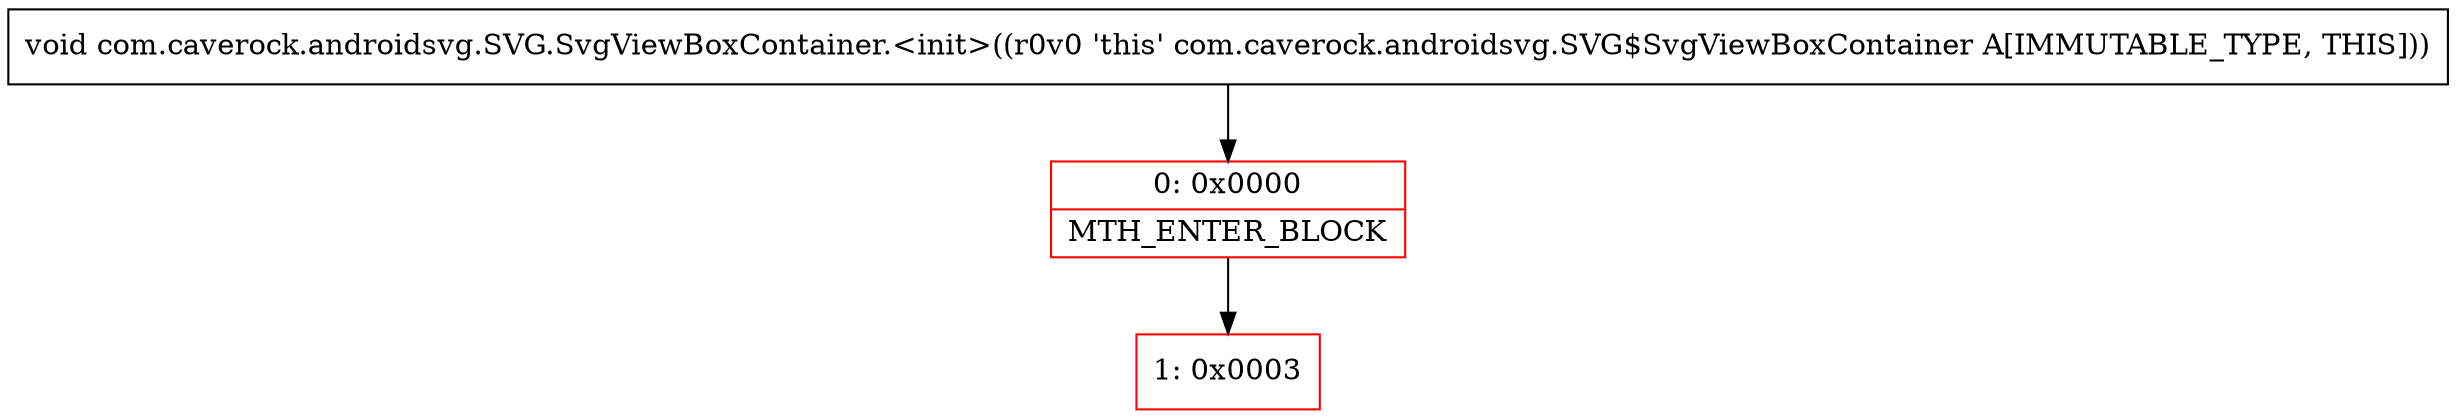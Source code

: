 digraph "CFG forcom.caverock.androidsvg.SVG.SvgViewBoxContainer.\<init\>()V" {
subgraph cluster_Region_1983980680 {
label = "R(0)";
node [shape=record,color=blue];
}
Node_0 [shape=record,color=red,label="{0\:\ 0x0000|MTH_ENTER_BLOCK\l}"];
Node_1 [shape=record,color=red,label="{1\:\ 0x0003}"];
MethodNode[shape=record,label="{void com.caverock.androidsvg.SVG.SvgViewBoxContainer.\<init\>((r0v0 'this' com.caverock.androidsvg.SVG$SvgViewBoxContainer A[IMMUTABLE_TYPE, THIS])) }"];
MethodNode -> Node_0;
Node_0 -> Node_1;
}

